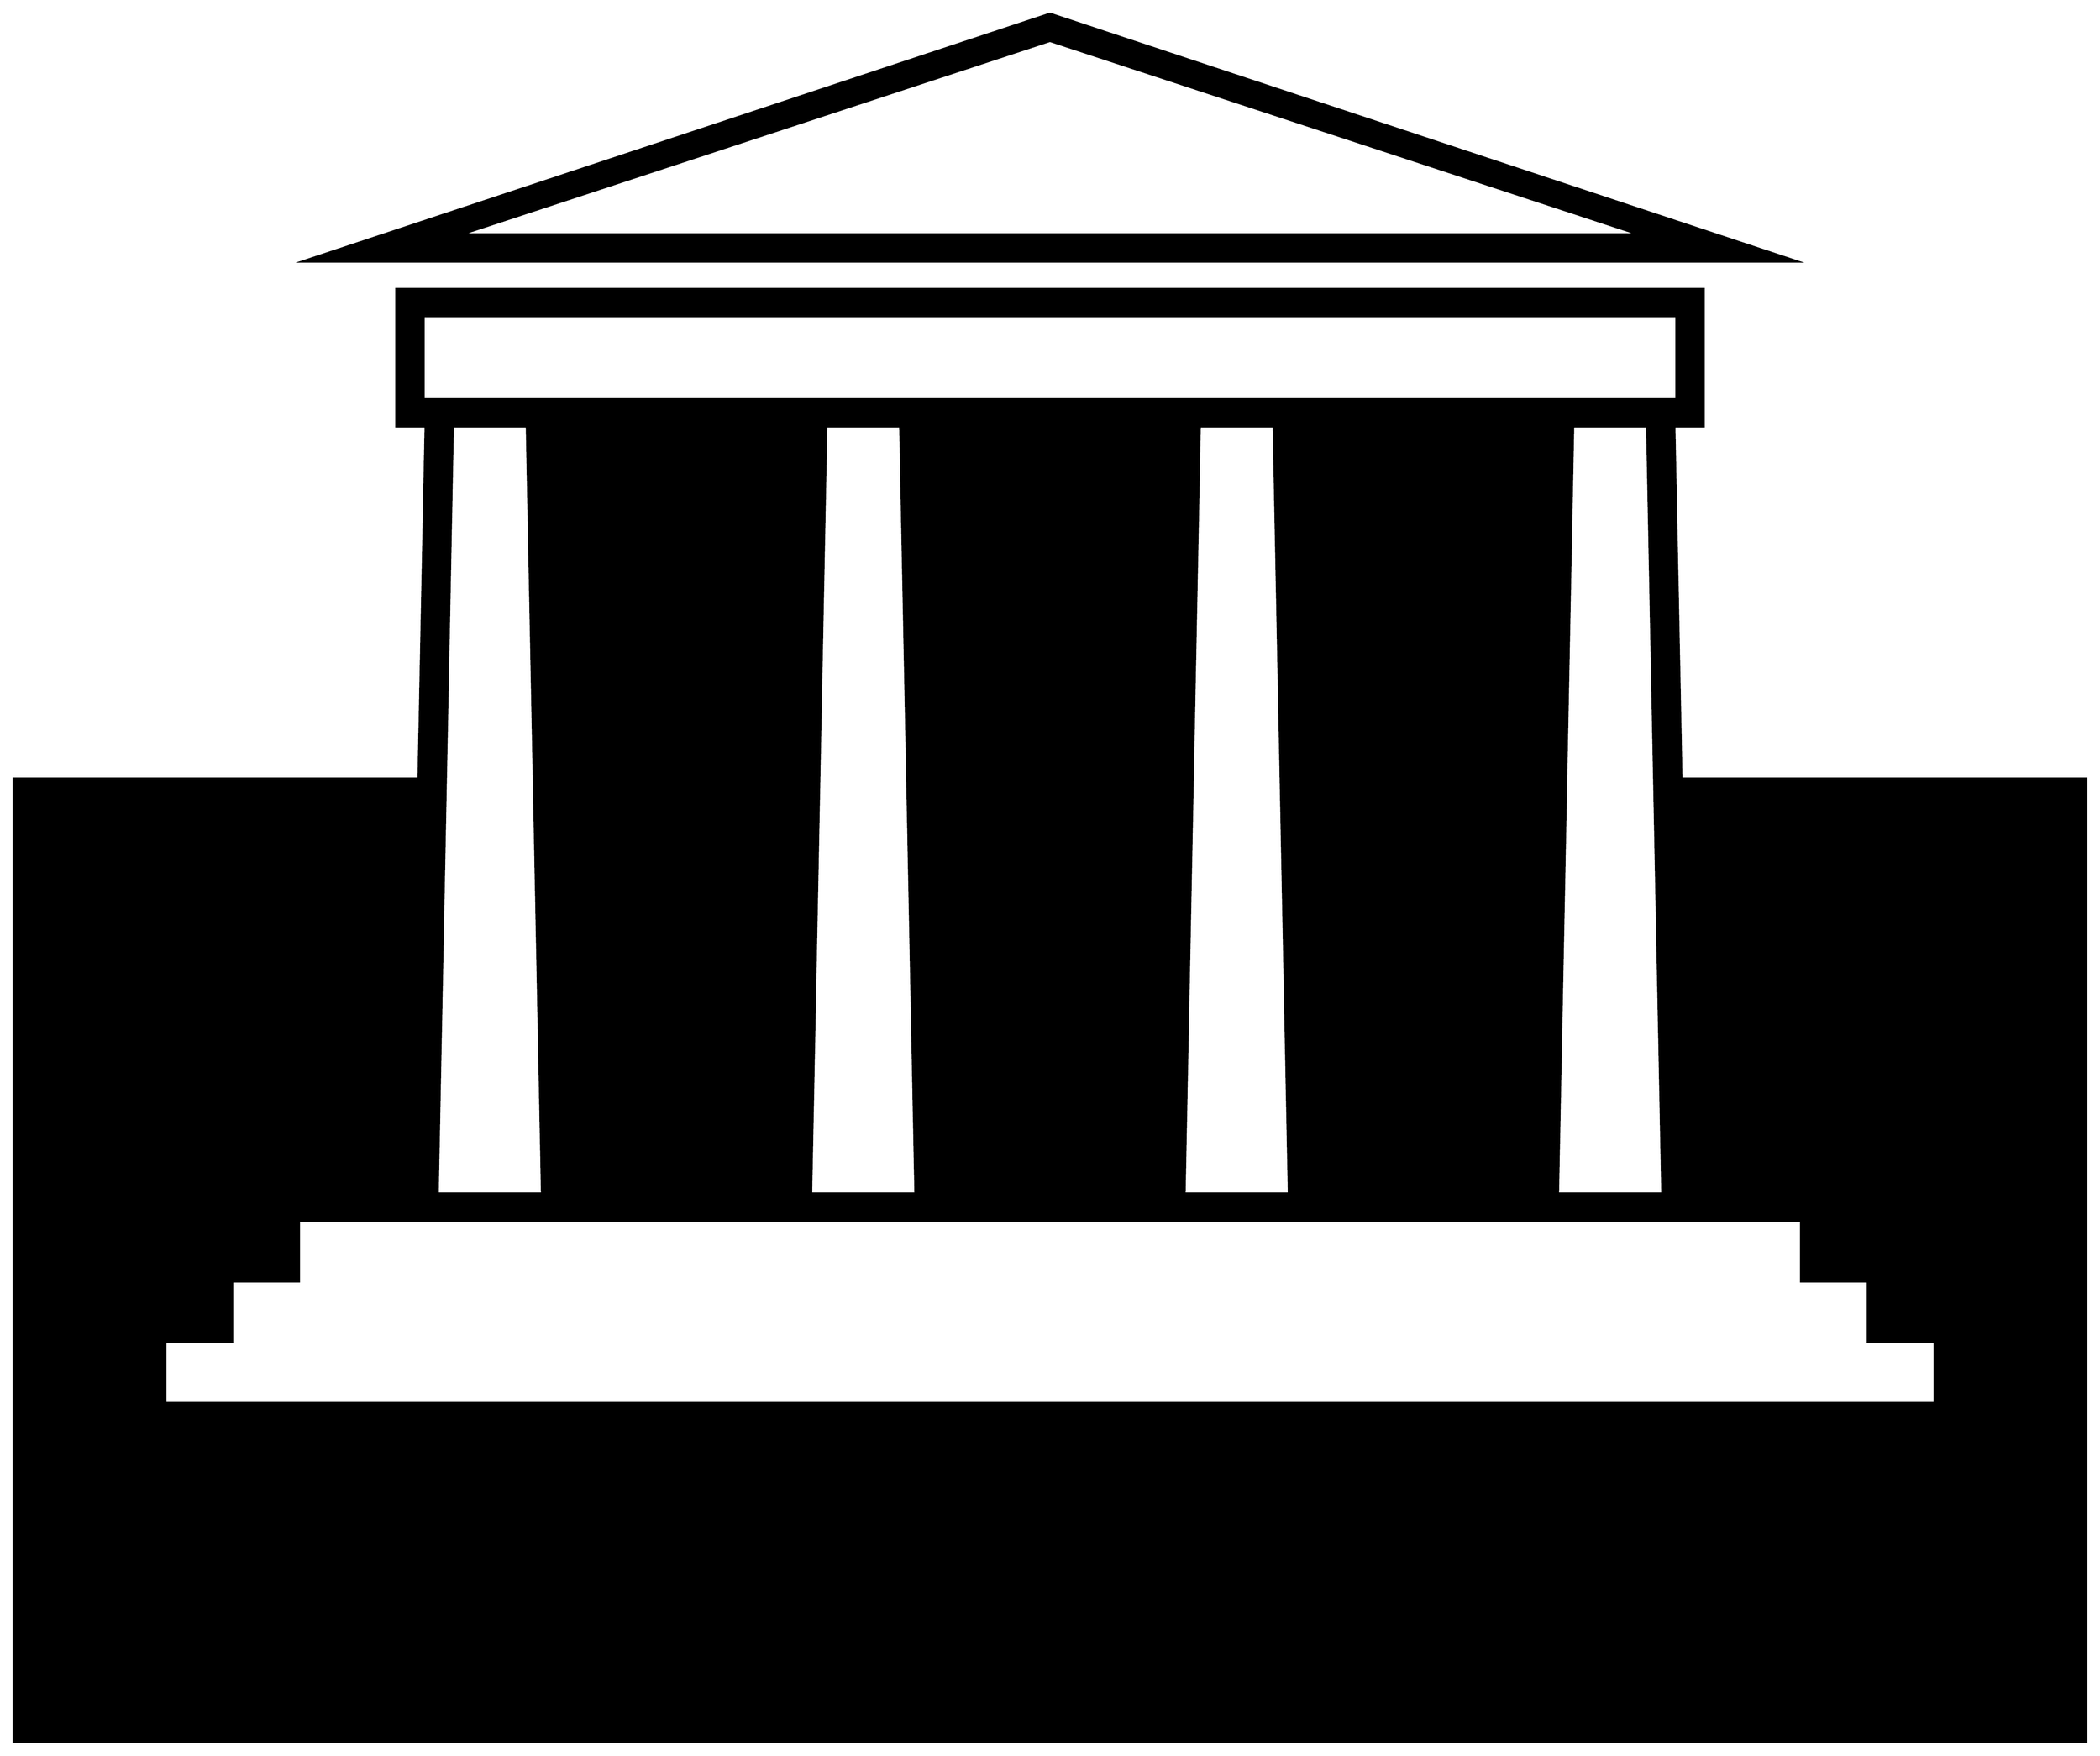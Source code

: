 


\begin{tikzpicture}[y=0.80pt, x=0.80pt, yscale=-1.0, xscale=1.0, inner sep=0pt, outer sep=0pt]
\begin{scope}[shift={(100.0,1536.0)},nonzero rule]
  \path[draw=.,fill=.,line width=1.600pt] (1763.0,-1021.0) --
    (285.0,-1021.0) -- (1024.0,-1266.0) -- (1763.0,-1021.0) --
    cycle(2048.0,442.0) -- (0.0,442.0) -- (0.0,-510.0) --
    (400.0,-510.0) -- (407.0,-858.0) -- (378.0,-858.0) --
    (378.0,-994.0) -- (1670.0,-994.0) -- (1670.0,-858.0) --
    (1641.0,-858.0) -- (1648.0,-510.0) -- (2048.0,-510.0) --
    (2048.0,442.0) -- cycle(1605.0,-1048.0) -- (1024.0,-1239.0)
    -- (443.0,-1048.0) -- (1605.0,-1048.0) --
    cycle(1629.0,-100.0) -- (1614.0,-858.0) -- (1541.0,-858.0)
    -- (1526.0,-100.0) -- (1629.0,-100.0) --
    cycle(1643.0,-885.0) -- (1643.0,-967.0) -- (405.0,-967.0) --
    (405.0,-885.0) -- (1643.0,-885.0) -- cycle(1260.0,-100.0) --
    (1245.0,-858.0) -- (1172.0,-858.0) -- (1157.0,-100.0) --
    (1260.0,-100.0) -- cycle(891.0,-100.0) -- (876.0,-858.0) --
    (803.0,-858.0) -- (788.0,-100.0) -- (891.0,-100.0) --
    cycle(1898.0,107.0) -- (1898.0,47.0) -- (1832.0,47.0) --
    (1832.0,-13.0) -- (1766.0,-13.0) -- (1766.0,-73.0) --
    (282.0,-73.0) -- (282.0,-13.0) -- (216.0,-13.0) --
    (216.0,47.0) -- (150.0,47.0) -- (150.0,107.0) --
    (1898.0,107.0) -- cycle(522.0,-100.0) -- (507.0,-858.0) --
    (434.0,-858.0) -- (419.0,-100.0) -- (522.0,-100.0) -- cycle;
\end{scope}

\end{tikzpicture}

